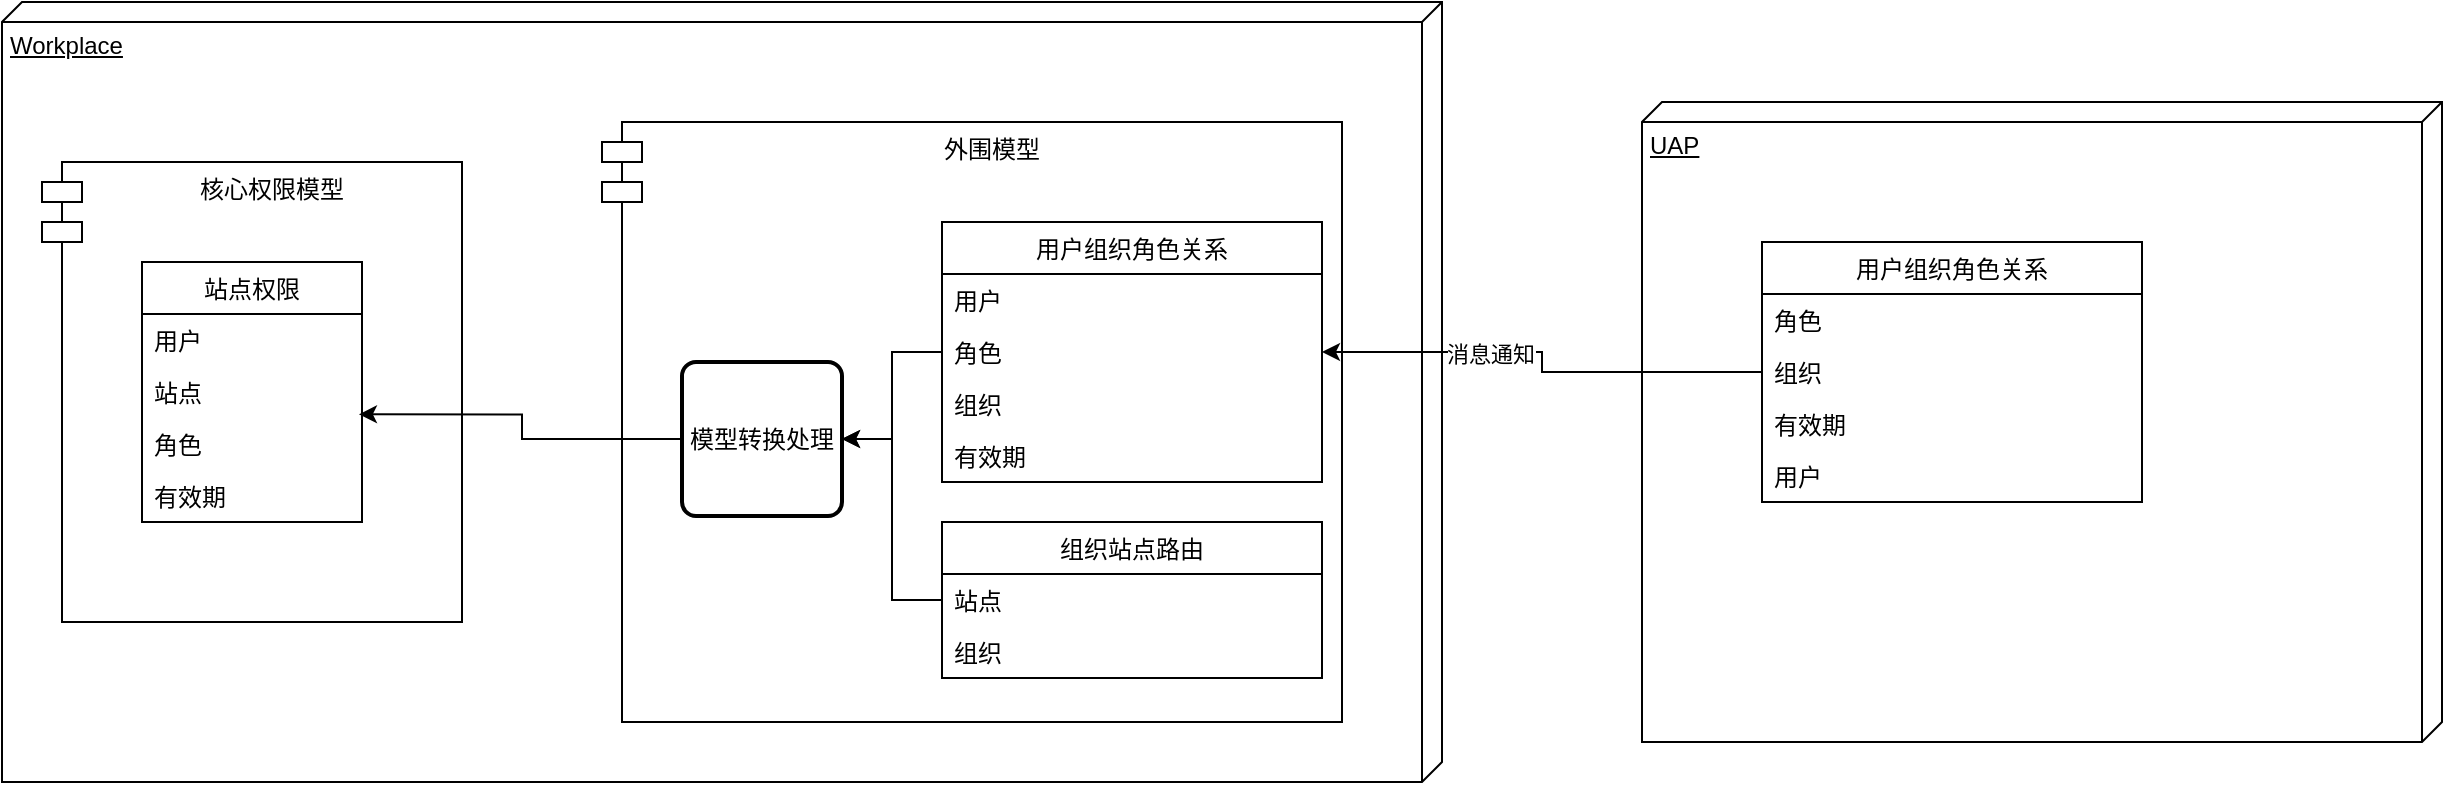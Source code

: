 <mxfile version="16.0.0" type="github"><diagram id="Ep7k70NuvI4MSoFLTrHJ" name="第 1 页"><mxGraphModel dx="1673" dy="908" grid="1" gridSize="10" guides="1" tooltips="1" connect="1" arrows="1" fold="1" page="1" pageScale="1" pageWidth="1654" pageHeight="1169" math="0" shadow="0"><root><mxCell id="0"/><mxCell id="1" parent="0"/><mxCell id="47w3el-6mfzoXXH3AOXF-16" value="Workplace" style="verticalAlign=top;align=left;spacingTop=8;spacingLeft=2;spacingRight=12;shape=cube;size=10;direction=south;fontStyle=4;html=1;" vertex="1" parent="1"><mxGeometry x="80" y="150" width="720" height="390" as="geometry"/></mxCell><mxCell id="47w3el-6mfzoXXH3AOXF-25" value="外围模型" style="shape=module;align=left;spacingLeft=20;align=center;verticalAlign=top;" vertex="1" parent="1"><mxGeometry x="380" y="210" width="370" height="300" as="geometry"/></mxCell><mxCell id="47w3el-6mfzoXXH3AOXF-24" value="核心权限模型" style="shape=module;align=left;spacingLeft=20;align=center;verticalAlign=top;" vertex="1" parent="1"><mxGeometry x="100" y="230" width="210" height="230" as="geometry"/></mxCell><mxCell id="47w3el-6mfzoXXH3AOXF-11" value="站点权限" style="swimlane;fontStyle=0;childLayout=stackLayout;horizontal=1;startSize=26;fillColor=none;horizontalStack=0;resizeParent=1;resizeParentMax=0;resizeLast=0;collapsible=1;marginBottom=0;" vertex="1" parent="1"><mxGeometry x="150" y="280" width="110" height="130" as="geometry"/></mxCell><mxCell id="47w3el-6mfzoXXH3AOXF-12" value="用户" style="text;strokeColor=none;fillColor=none;align=left;verticalAlign=top;spacingLeft=4;spacingRight=4;overflow=hidden;rotatable=0;points=[[0,0.5],[1,0.5]];portConstraint=eastwest;" vertex="1" parent="47w3el-6mfzoXXH3AOXF-11"><mxGeometry y="26" width="110" height="26" as="geometry"/></mxCell><mxCell id="47w3el-6mfzoXXH3AOXF-13" value="站点" style="text;strokeColor=none;fillColor=none;align=left;verticalAlign=top;spacingLeft=4;spacingRight=4;overflow=hidden;rotatable=0;points=[[0,0.5],[1,0.5]];portConstraint=eastwest;" vertex="1" parent="47w3el-6mfzoXXH3AOXF-11"><mxGeometry y="52" width="110" height="26" as="geometry"/></mxCell><mxCell id="47w3el-6mfzoXXH3AOXF-14" value="角色" style="text;strokeColor=none;fillColor=none;align=left;verticalAlign=top;spacingLeft=4;spacingRight=4;overflow=hidden;rotatable=0;points=[[0,0.5],[1,0.5]];portConstraint=eastwest;" vertex="1" parent="47w3el-6mfzoXXH3AOXF-11"><mxGeometry y="78" width="110" height="26" as="geometry"/></mxCell><mxCell id="47w3el-6mfzoXXH3AOXF-15" value="有效期" style="text;strokeColor=none;fillColor=none;align=left;verticalAlign=top;spacingLeft=4;spacingRight=4;overflow=hidden;rotatable=0;points=[[0,0.5],[1,0.5]];portConstraint=eastwest;" vertex="1" parent="47w3el-6mfzoXXH3AOXF-11"><mxGeometry y="104" width="110" height="26" as="geometry"/></mxCell><mxCell id="47w3el-6mfzoXXH3AOXF-17" value="UAP" style="verticalAlign=top;align=left;spacingTop=8;spacingLeft=2;spacingRight=12;shape=cube;size=10;direction=south;fontStyle=4;html=1;" vertex="1" parent="1"><mxGeometry x="900" y="200" width="400" height="320" as="geometry"/></mxCell><mxCell id="47w3el-6mfzoXXH3AOXF-36" style="edgeStyle=orthogonalEdgeStyle;rounded=0;orthogonalLoop=1;jettySize=auto;html=1;entryX=1;entryY=0.5;entryDx=0;entryDy=0;" edge="1" parent="1" source="47w3el-6mfzoXXH3AOXF-19" target="47w3el-6mfzoXXH3AOXF-28"><mxGeometry relative="1" as="geometry"/></mxCell><mxCell id="47w3el-6mfzoXXH3AOXF-37" value="消息通知" style="edgeLabel;html=1;align=center;verticalAlign=middle;resizable=0;points=[];" vertex="1" connectable="0" parent="47w3el-6mfzoXXH3AOXF-36"><mxGeometry x="0.268" y="1" relative="1" as="geometry"><mxPoint as="offset"/></mxGeometry></mxCell><mxCell id="47w3el-6mfzoXXH3AOXF-19" value="用户组织角色关系" style="swimlane;fontStyle=0;childLayout=stackLayout;horizontal=1;startSize=26;fillColor=none;horizontalStack=0;resizeParent=1;resizeParentMax=0;resizeLast=0;collapsible=1;marginBottom=0;" vertex="1" parent="1"><mxGeometry x="960" y="270" width="190" height="130" as="geometry"/></mxCell><mxCell id="47w3el-6mfzoXXH3AOXF-21" value="角色" style="text;strokeColor=none;fillColor=none;align=left;verticalAlign=top;spacingLeft=4;spacingRight=4;overflow=hidden;rotatable=0;points=[[0,0.5],[1,0.5]];portConstraint=eastwest;" vertex="1" parent="47w3el-6mfzoXXH3AOXF-19"><mxGeometry y="26" width="190" height="26" as="geometry"/></mxCell><mxCell id="47w3el-6mfzoXXH3AOXF-22" value="组织" style="text;strokeColor=none;fillColor=none;align=left;verticalAlign=top;spacingLeft=4;spacingRight=4;overflow=hidden;rotatable=0;points=[[0,0.5],[1,0.5]];portConstraint=eastwest;" vertex="1" parent="47w3el-6mfzoXXH3AOXF-19"><mxGeometry y="52" width="190" height="26" as="geometry"/></mxCell><mxCell id="47w3el-6mfzoXXH3AOXF-23" value="有效期" style="text;strokeColor=none;fillColor=none;align=left;verticalAlign=top;spacingLeft=4;spacingRight=4;overflow=hidden;rotatable=0;points=[[0,0.5],[1,0.5]];portConstraint=eastwest;" vertex="1" parent="47w3el-6mfzoXXH3AOXF-19"><mxGeometry y="78" width="190" height="26" as="geometry"/></mxCell><mxCell id="47w3el-6mfzoXXH3AOXF-20" value="用户" style="text;strokeColor=none;fillColor=none;align=left;verticalAlign=top;spacingLeft=4;spacingRight=4;overflow=hidden;rotatable=0;points=[[0,0.5],[1,0.5]];portConstraint=eastwest;" vertex="1" parent="47w3el-6mfzoXXH3AOXF-19"><mxGeometry y="104" width="190" height="26" as="geometry"/></mxCell><mxCell id="47w3el-6mfzoXXH3AOXF-26" value="用户组织角色关系" style="swimlane;fontStyle=0;childLayout=stackLayout;horizontal=1;startSize=26;fillColor=none;horizontalStack=0;resizeParent=1;resizeParentMax=0;resizeLast=0;collapsible=1;marginBottom=0;" vertex="1" parent="1"><mxGeometry x="550" y="260" width="190" height="130" as="geometry"/></mxCell><mxCell id="47w3el-6mfzoXXH3AOXF-27" value="用户" style="text;strokeColor=none;fillColor=none;align=left;verticalAlign=top;spacingLeft=4;spacingRight=4;overflow=hidden;rotatable=0;points=[[0,0.5],[1,0.5]];portConstraint=eastwest;" vertex="1" parent="47w3el-6mfzoXXH3AOXF-26"><mxGeometry y="26" width="190" height="26" as="geometry"/></mxCell><mxCell id="47w3el-6mfzoXXH3AOXF-28" value="角色" style="text;strokeColor=none;fillColor=none;align=left;verticalAlign=top;spacingLeft=4;spacingRight=4;overflow=hidden;rotatable=0;points=[[0,0.5],[1,0.5]];portConstraint=eastwest;" vertex="1" parent="47w3el-6mfzoXXH3AOXF-26"><mxGeometry y="52" width="190" height="26" as="geometry"/></mxCell><mxCell id="47w3el-6mfzoXXH3AOXF-29" value="组织" style="text;strokeColor=none;fillColor=none;align=left;verticalAlign=top;spacingLeft=4;spacingRight=4;overflow=hidden;rotatable=0;points=[[0,0.5],[1,0.5]];portConstraint=eastwest;" vertex="1" parent="47w3el-6mfzoXXH3AOXF-26"><mxGeometry y="78" width="190" height="26" as="geometry"/></mxCell><mxCell id="47w3el-6mfzoXXH3AOXF-30" value="有效期" style="text;strokeColor=none;fillColor=none;align=left;verticalAlign=top;spacingLeft=4;spacingRight=4;overflow=hidden;rotatable=0;points=[[0,0.5],[1,0.5]];portConstraint=eastwest;" vertex="1" parent="47w3el-6mfzoXXH3AOXF-26"><mxGeometry y="104" width="190" height="26" as="geometry"/></mxCell><mxCell id="47w3el-6mfzoXXH3AOXF-31" value="组织站点路由" style="swimlane;fontStyle=0;childLayout=stackLayout;horizontal=1;startSize=26;fillColor=none;horizontalStack=0;resizeParent=1;resizeParentMax=0;resizeLast=0;collapsible=1;marginBottom=0;" vertex="1" parent="1"><mxGeometry x="550" y="410" width="190" height="78" as="geometry"/></mxCell><mxCell id="47w3el-6mfzoXXH3AOXF-32" value="站点" style="text;strokeColor=none;fillColor=none;align=left;verticalAlign=top;spacingLeft=4;spacingRight=4;overflow=hidden;rotatable=0;points=[[0,0.5],[1,0.5]];portConstraint=eastwest;" vertex="1" parent="47w3el-6mfzoXXH3AOXF-31"><mxGeometry y="26" width="190" height="26" as="geometry"/></mxCell><mxCell id="47w3el-6mfzoXXH3AOXF-33" value="组织" style="text;strokeColor=none;fillColor=none;align=left;verticalAlign=top;spacingLeft=4;spacingRight=4;overflow=hidden;rotatable=0;points=[[0,0.5],[1,0.5]];portConstraint=eastwest;" vertex="1" parent="47w3el-6mfzoXXH3AOXF-31"><mxGeometry y="52" width="190" height="26" as="geometry"/></mxCell><mxCell id="47w3el-6mfzoXXH3AOXF-41" style="edgeStyle=orthogonalEdgeStyle;rounded=0;orthogonalLoop=1;jettySize=auto;html=1;entryX=0.986;entryY=-0.071;entryDx=0;entryDy=0;entryPerimeter=0;" edge="1" parent="1" source="47w3el-6mfzoXXH3AOXF-38" target="47w3el-6mfzoXXH3AOXF-14"><mxGeometry relative="1" as="geometry"/></mxCell><mxCell id="47w3el-6mfzoXXH3AOXF-38" value="模型转换处理" style="rounded=1;whiteSpace=wrap;html=1;absoluteArcSize=1;arcSize=14;strokeWidth=2;" vertex="1" parent="1"><mxGeometry x="420" y="330" width="80" height="77" as="geometry"/></mxCell><mxCell id="47w3el-6mfzoXXH3AOXF-39" style="edgeStyle=orthogonalEdgeStyle;rounded=0;orthogonalLoop=1;jettySize=auto;html=1;entryX=1;entryY=0.5;entryDx=0;entryDy=0;" edge="1" parent="1" source="47w3el-6mfzoXXH3AOXF-28" target="47w3el-6mfzoXXH3AOXF-38"><mxGeometry relative="1" as="geometry"/></mxCell><mxCell id="47w3el-6mfzoXXH3AOXF-40" style="edgeStyle=orthogonalEdgeStyle;rounded=0;orthogonalLoop=1;jettySize=auto;html=1;entryX=1;entryY=0.5;entryDx=0;entryDy=0;" edge="1" parent="1" source="47w3el-6mfzoXXH3AOXF-32" target="47w3el-6mfzoXXH3AOXF-38"><mxGeometry relative="1" as="geometry"/></mxCell></root></mxGraphModel></diagram></mxfile>